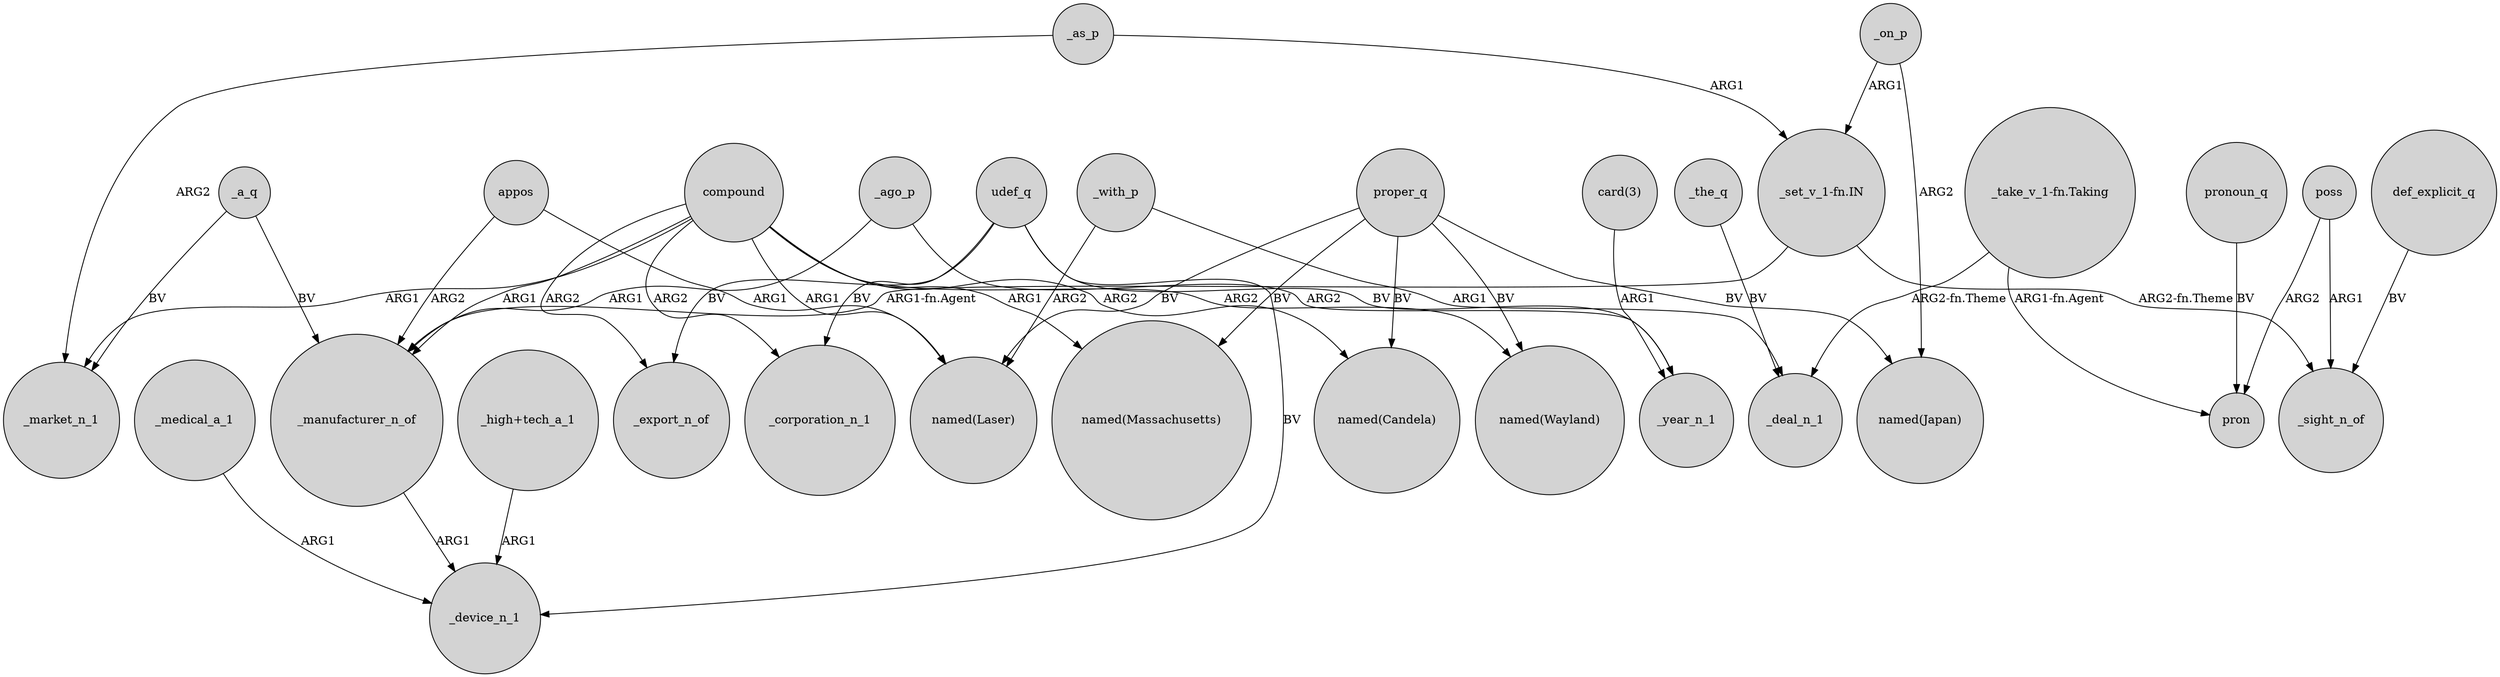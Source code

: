 digraph {
	node [shape=circle style=filled]
	_as_p -> "_set_v_1-fn.IN" [label=ARG1]
	compound -> _manufacturer_n_of [label=ARG1]
	"_set_v_1-fn.IN" -> _sight_n_of [label="ARG2-fn.Theme"]
	poss -> pron [label=ARG2]
	_on_p -> "_set_v_1-fn.IN" [label=ARG1]
	_with_p -> _deal_n_1 [label=ARG1]
	_the_q -> _deal_n_1 [label=BV]
	appos -> "named(Laser)" [label=ARG1]
	compound -> "named(Laser)" [label=ARG1]
	compound -> _corporation_n_1 [label=ARG2]
	_on_p -> "named(Japan)" [label=ARG2]
	appos -> _manufacturer_n_of [label=ARG2]
	proper_q -> "named(Wayland)" [label=BV]
	_with_p -> "named(Laser)" [label=ARG2]
	"_set_v_1-fn.IN" -> _manufacturer_n_of [label="ARG1-fn.Agent"]
	_ago_p -> _manufacturer_n_of [label=ARG1]
	proper_q -> "named(Candela)" [label=BV]
	proper_q -> "named(Japan)" [label=BV]
	compound -> "named(Candela)" [label=ARG2]
	compound -> "named(Wayland)" [label=ARG2]
	_medical_a_1 -> _device_n_1 [label=ARG1]
	"_take_v_1-fn.Taking" -> _deal_n_1 [label="ARG2-fn.Theme"]
	udef_q -> _corporation_n_1 [label=BV]
	pronoun_q -> pron [label=BV]
	_ago_p -> _year_n_1 [label=ARG2]
	_as_p -> _market_n_1 [label=ARG2]
	proper_q -> "named(Laser)" [label=BV]
	"_take_v_1-fn.Taking" -> pron [label="ARG1-fn.Agent"]
	"card(3)" -> _year_n_1 [label=ARG1]
	_manufacturer_n_of -> _device_n_1 [label=ARG1]
	poss -> _sight_n_of [label=ARG1]
	udef_q -> _export_n_of [label=BV]
	def_explicit_q -> _sight_n_of [label=BV]
	_a_q -> _market_n_1 [label=BV]
	proper_q -> "named(Massachusetts)" [label=BV]
	udef_q -> _year_n_1 [label=BV]
	compound -> _market_n_1 [label=ARG1]
	compound -> "named(Massachusetts)" [label=ARG1]
	udef_q -> _device_n_1 [label=BV]
	_a_q -> _manufacturer_n_of [label=BV]
	compound -> _export_n_of [label=ARG2]
	"_high+tech_a_1" -> _device_n_1 [label=ARG1]
}
